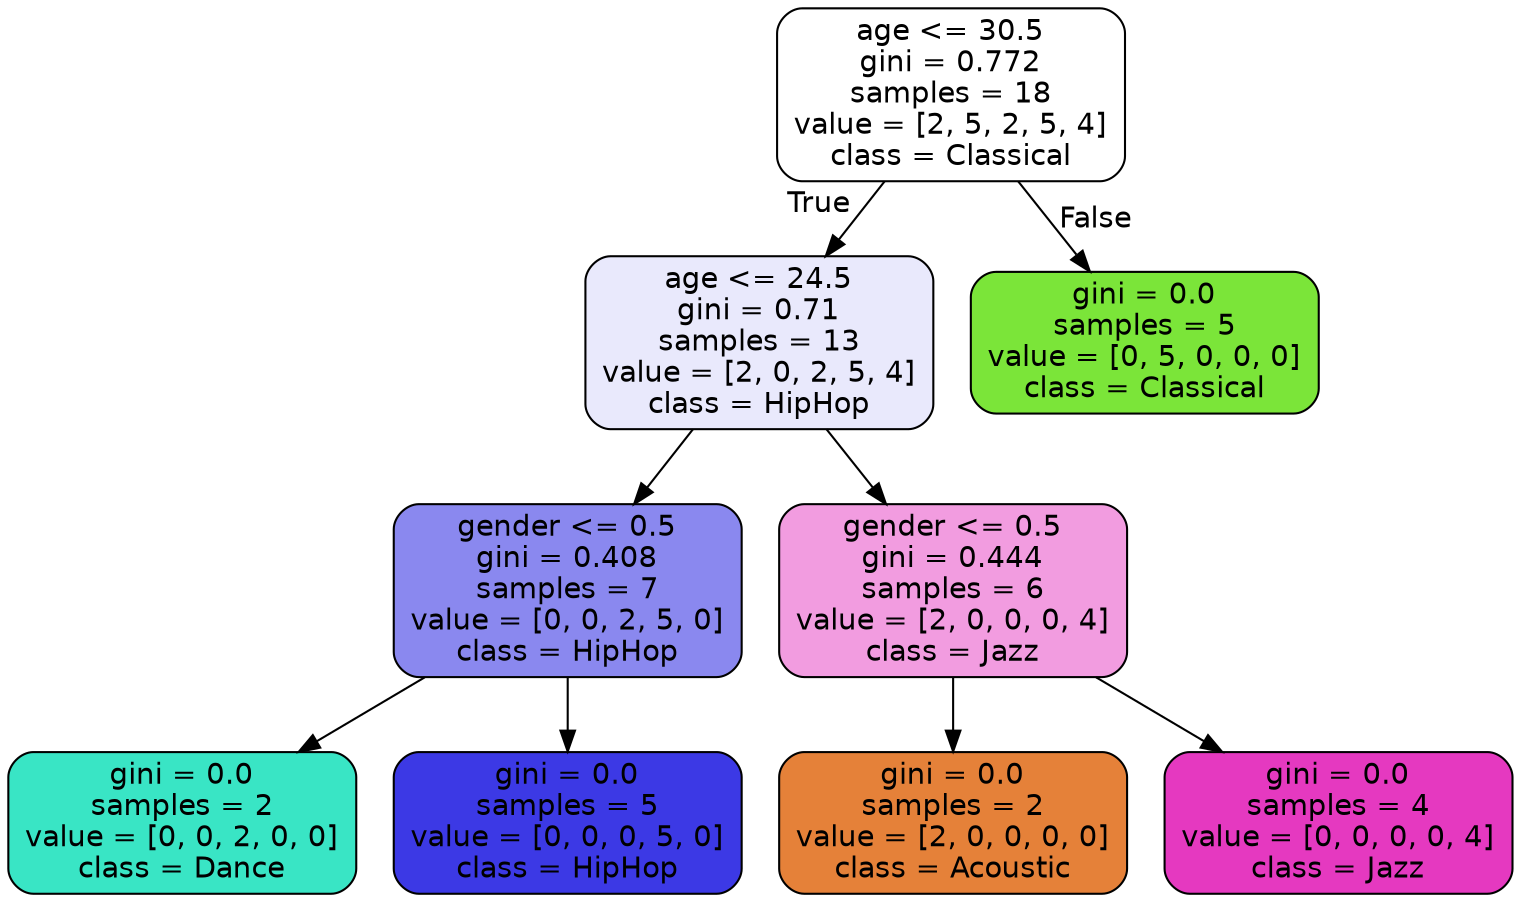 digraph Tree {
node [shape=box, style="filled, rounded", color="black", fontname="helvetica"] ;
edge [fontname="helvetica"] ;
0 [label="age <= 30.5\ngini = 0.772\nsamples = 18\nvalue = [2, 5, 2, 5, 4]\nclass = Classical", fillcolor="#ffffff"] ;
1 [label="age <= 24.5\ngini = 0.71\nsamples = 13\nvalue = [2, 0, 2, 5, 4]\nclass = HipHop", fillcolor="#e9e9fc"] ;
0 -> 1 [labeldistance=2.5, labelangle=45, headlabel="True"] ;
2 [label="gender <= 0.5\ngini = 0.408\nsamples = 7\nvalue = [0, 0, 2, 5, 0]\nclass = HipHop", fillcolor="#8a88ef"] ;
1 -> 2 ;
3 [label="gini = 0.0\nsamples = 2\nvalue = [0, 0, 2, 0, 0]\nclass = Dance", fillcolor="#39e5c5"] ;
2 -> 3 ;
4 [label="gini = 0.0\nsamples = 5\nvalue = [0, 0, 0, 5, 0]\nclass = HipHop", fillcolor="#3c39e5"] ;
2 -> 4 ;
5 [label="gender <= 0.5\ngini = 0.444\nsamples = 6\nvalue = [2, 0, 0, 0, 4]\nclass = Jazz", fillcolor="#f29ce0"] ;
1 -> 5 ;
6 [label="gini = 0.0\nsamples = 2\nvalue = [2, 0, 0, 0, 0]\nclass = Acoustic", fillcolor="#e58139"] ;
5 -> 6 ;
7 [label="gini = 0.0\nsamples = 4\nvalue = [0, 0, 0, 0, 4]\nclass = Jazz", fillcolor="#e539c0"] ;
5 -> 7 ;
8 [label="gini = 0.0\nsamples = 5\nvalue = [0, 5, 0, 0, 0]\nclass = Classical", fillcolor="#7be539"] ;
0 -> 8 [labeldistance=2.5, labelangle=-45, headlabel="False"] ;
}